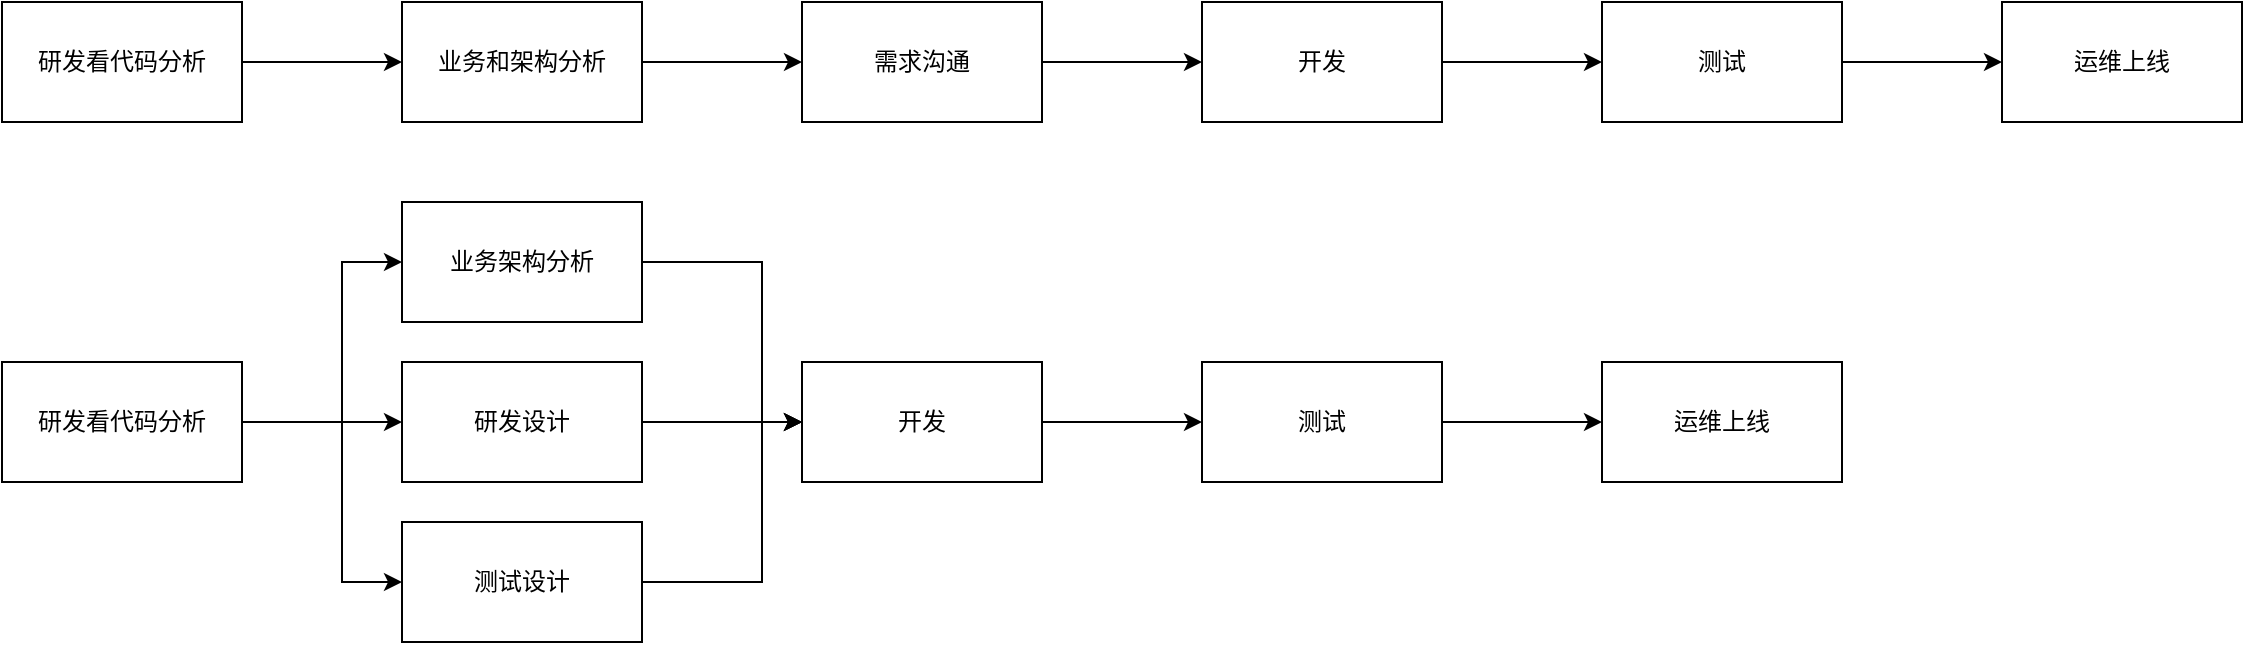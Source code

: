 <mxfile version="26.1.0">
  <diagram name="第 1 页" id="qnXQDygmaNNPiM9XIrJh">
    <mxGraphModel dx="1034" dy="446" grid="1" gridSize="10" guides="1" tooltips="1" connect="1" arrows="1" fold="1" page="1" pageScale="1" pageWidth="827" pageHeight="1169" math="0" shadow="0">
      <root>
        <mxCell id="0" />
        <mxCell id="1" parent="0" />
        <mxCell id="hAbDNLBXWkucA9UWmHfa-3" value="" style="edgeStyle=orthogonalEdgeStyle;rounded=0;orthogonalLoop=1;jettySize=auto;html=1;" edge="1" parent="1" source="hAbDNLBXWkucA9UWmHfa-1" target="hAbDNLBXWkucA9UWmHfa-2">
          <mxGeometry relative="1" as="geometry" />
        </mxCell>
        <mxCell id="hAbDNLBXWkucA9UWmHfa-1" value="研发看代码分析" style="rounded=0;whiteSpace=wrap;html=1;" vertex="1" parent="1">
          <mxGeometry x="350" y="200" width="120" height="60" as="geometry" />
        </mxCell>
        <mxCell id="hAbDNLBXWkucA9UWmHfa-5" value="" style="edgeStyle=orthogonalEdgeStyle;rounded=0;orthogonalLoop=1;jettySize=auto;html=1;" edge="1" parent="1" source="hAbDNLBXWkucA9UWmHfa-2" target="hAbDNLBXWkucA9UWmHfa-4">
          <mxGeometry relative="1" as="geometry" />
        </mxCell>
        <mxCell id="hAbDNLBXWkucA9UWmHfa-2" value="业务和架构分析" style="rounded=0;whiteSpace=wrap;html=1;" vertex="1" parent="1">
          <mxGeometry x="550" y="200" width="120" height="60" as="geometry" />
        </mxCell>
        <mxCell id="hAbDNLBXWkucA9UWmHfa-7" value="" style="edgeStyle=orthogonalEdgeStyle;rounded=0;orthogonalLoop=1;jettySize=auto;html=1;" edge="1" parent="1" source="hAbDNLBXWkucA9UWmHfa-4" target="hAbDNLBXWkucA9UWmHfa-6">
          <mxGeometry relative="1" as="geometry" />
        </mxCell>
        <mxCell id="hAbDNLBXWkucA9UWmHfa-4" value="需求沟通" style="rounded=0;whiteSpace=wrap;html=1;" vertex="1" parent="1">
          <mxGeometry x="750" y="200" width="120" height="60" as="geometry" />
        </mxCell>
        <mxCell id="hAbDNLBXWkucA9UWmHfa-9" value="" style="edgeStyle=orthogonalEdgeStyle;rounded=0;orthogonalLoop=1;jettySize=auto;html=1;" edge="1" parent="1" source="hAbDNLBXWkucA9UWmHfa-6" target="hAbDNLBXWkucA9UWmHfa-8">
          <mxGeometry relative="1" as="geometry" />
        </mxCell>
        <mxCell id="hAbDNLBXWkucA9UWmHfa-6" value="开发" style="whiteSpace=wrap;html=1;rounded=0;" vertex="1" parent="1">
          <mxGeometry x="950" y="200" width="120" height="60" as="geometry" />
        </mxCell>
        <mxCell id="hAbDNLBXWkucA9UWmHfa-11" value="" style="edgeStyle=orthogonalEdgeStyle;rounded=0;orthogonalLoop=1;jettySize=auto;html=1;" edge="1" parent="1" source="hAbDNLBXWkucA9UWmHfa-8" target="hAbDNLBXWkucA9UWmHfa-10">
          <mxGeometry relative="1" as="geometry" />
        </mxCell>
        <mxCell id="hAbDNLBXWkucA9UWmHfa-8" value="测试" style="whiteSpace=wrap;html=1;rounded=0;" vertex="1" parent="1">
          <mxGeometry x="1150" y="200" width="120" height="60" as="geometry" />
        </mxCell>
        <mxCell id="hAbDNLBXWkucA9UWmHfa-10" value="运维上线" style="whiteSpace=wrap;html=1;rounded=0;" vertex="1" parent="1">
          <mxGeometry x="1350" y="200" width="120" height="60" as="geometry" />
        </mxCell>
        <mxCell id="hAbDNLBXWkucA9UWmHfa-16" value="" style="edgeStyle=orthogonalEdgeStyle;rounded=0;orthogonalLoop=1;jettySize=auto;html=1;" edge="1" parent="1" source="hAbDNLBXWkucA9UWmHfa-13" target="hAbDNLBXWkucA9UWmHfa-14">
          <mxGeometry relative="1" as="geometry">
            <Array as="points">
              <mxPoint x="520" y="410" />
              <mxPoint x="520" y="330" />
            </Array>
          </mxGeometry>
        </mxCell>
        <mxCell id="hAbDNLBXWkucA9UWmHfa-18" value="" style="edgeStyle=orthogonalEdgeStyle;rounded=0;orthogonalLoop=1;jettySize=auto;html=1;entryX=0;entryY=0.5;entryDx=0;entryDy=0;" edge="1" parent="1" source="hAbDNLBXWkucA9UWmHfa-13" target="hAbDNLBXWkucA9UWmHfa-17">
          <mxGeometry relative="1" as="geometry">
            <Array as="points">
              <mxPoint x="520" y="410" />
              <mxPoint x="520" y="490" />
            </Array>
          </mxGeometry>
        </mxCell>
        <mxCell id="hAbDNLBXWkucA9UWmHfa-20" value="" style="edgeStyle=orthogonalEdgeStyle;rounded=0;orthogonalLoop=1;jettySize=auto;html=1;" edge="1" parent="1" source="hAbDNLBXWkucA9UWmHfa-13" target="hAbDNLBXWkucA9UWmHfa-19">
          <mxGeometry relative="1" as="geometry" />
        </mxCell>
        <mxCell id="hAbDNLBXWkucA9UWmHfa-13" value="研发看代码分析" style="rounded=0;whiteSpace=wrap;html=1;" vertex="1" parent="1">
          <mxGeometry x="350" y="380" width="120" height="60" as="geometry" />
        </mxCell>
        <mxCell id="hAbDNLBXWkucA9UWmHfa-22" value="" style="edgeStyle=orthogonalEdgeStyle;rounded=0;orthogonalLoop=1;jettySize=auto;html=1;" edge="1" parent="1" source="hAbDNLBXWkucA9UWmHfa-14" target="hAbDNLBXWkucA9UWmHfa-21">
          <mxGeometry relative="1" as="geometry">
            <Array as="points">
              <mxPoint x="730" y="330" />
              <mxPoint x="730" y="410" />
            </Array>
          </mxGeometry>
        </mxCell>
        <mxCell id="hAbDNLBXWkucA9UWmHfa-14" value="业务架构分析" style="whiteSpace=wrap;html=1;rounded=0;" vertex="1" parent="1">
          <mxGeometry x="550" y="300" width="120" height="60" as="geometry" />
        </mxCell>
        <mxCell id="hAbDNLBXWkucA9UWmHfa-24" value="" style="edgeStyle=orthogonalEdgeStyle;rounded=0;orthogonalLoop=1;jettySize=auto;html=1;entryX=0;entryY=0.5;entryDx=0;entryDy=0;" edge="1" parent="1" source="hAbDNLBXWkucA9UWmHfa-17" target="hAbDNLBXWkucA9UWmHfa-21">
          <mxGeometry relative="1" as="geometry">
            <mxPoint x="750" y="490" as="targetPoint" />
            <Array as="points">
              <mxPoint x="730" y="490" />
              <mxPoint x="730" y="410" />
            </Array>
          </mxGeometry>
        </mxCell>
        <mxCell id="hAbDNLBXWkucA9UWmHfa-17" value="测试设计" style="whiteSpace=wrap;html=1;rounded=0;" vertex="1" parent="1">
          <mxGeometry x="550" y="460" width="120" height="60" as="geometry" />
        </mxCell>
        <mxCell id="hAbDNLBXWkucA9UWmHfa-25" value="" style="edgeStyle=orthogonalEdgeStyle;rounded=0;orthogonalLoop=1;jettySize=auto;html=1;" edge="1" parent="1" source="hAbDNLBXWkucA9UWmHfa-19" target="hAbDNLBXWkucA9UWmHfa-21">
          <mxGeometry relative="1" as="geometry" />
        </mxCell>
        <mxCell id="hAbDNLBXWkucA9UWmHfa-19" value="研发设计" style="whiteSpace=wrap;html=1;rounded=0;" vertex="1" parent="1">
          <mxGeometry x="550" y="380" width="120" height="60" as="geometry" />
        </mxCell>
        <mxCell id="hAbDNLBXWkucA9UWmHfa-27" value="" style="edgeStyle=orthogonalEdgeStyle;rounded=0;orthogonalLoop=1;jettySize=auto;html=1;" edge="1" parent="1" source="hAbDNLBXWkucA9UWmHfa-21" target="hAbDNLBXWkucA9UWmHfa-26">
          <mxGeometry relative="1" as="geometry" />
        </mxCell>
        <mxCell id="hAbDNLBXWkucA9UWmHfa-21" value="开发" style="whiteSpace=wrap;html=1;rounded=0;" vertex="1" parent="1">
          <mxGeometry x="750" y="380" width="120" height="60" as="geometry" />
        </mxCell>
        <mxCell id="hAbDNLBXWkucA9UWmHfa-29" value="" style="edgeStyle=orthogonalEdgeStyle;rounded=0;orthogonalLoop=1;jettySize=auto;html=1;" edge="1" parent="1" source="hAbDNLBXWkucA9UWmHfa-26" target="hAbDNLBXWkucA9UWmHfa-28">
          <mxGeometry relative="1" as="geometry" />
        </mxCell>
        <mxCell id="hAbDNLBXWkucA9UWmHfa-26" value="测试" style="whiteSpace=wrap;html=1;rounded=0;" vertex="1" parent="1">
          <mxGeometry x="950" y="380" width="120" height="60" as="geometry" />
        </mxCell>
        <mxCell id="hAbDNLBXWkucA9UWmHfa-28" value="运维上线" style="whiteSpace=wrap;html=1;rounded=0;" vertex="1" parent="1">
          <mxGeometry x="1150" y="380" width="120" height="60" as="geometry" />
        </mxCell>
      </root>
    </mxGraphModel>
  </diagram>
</mxfile>
